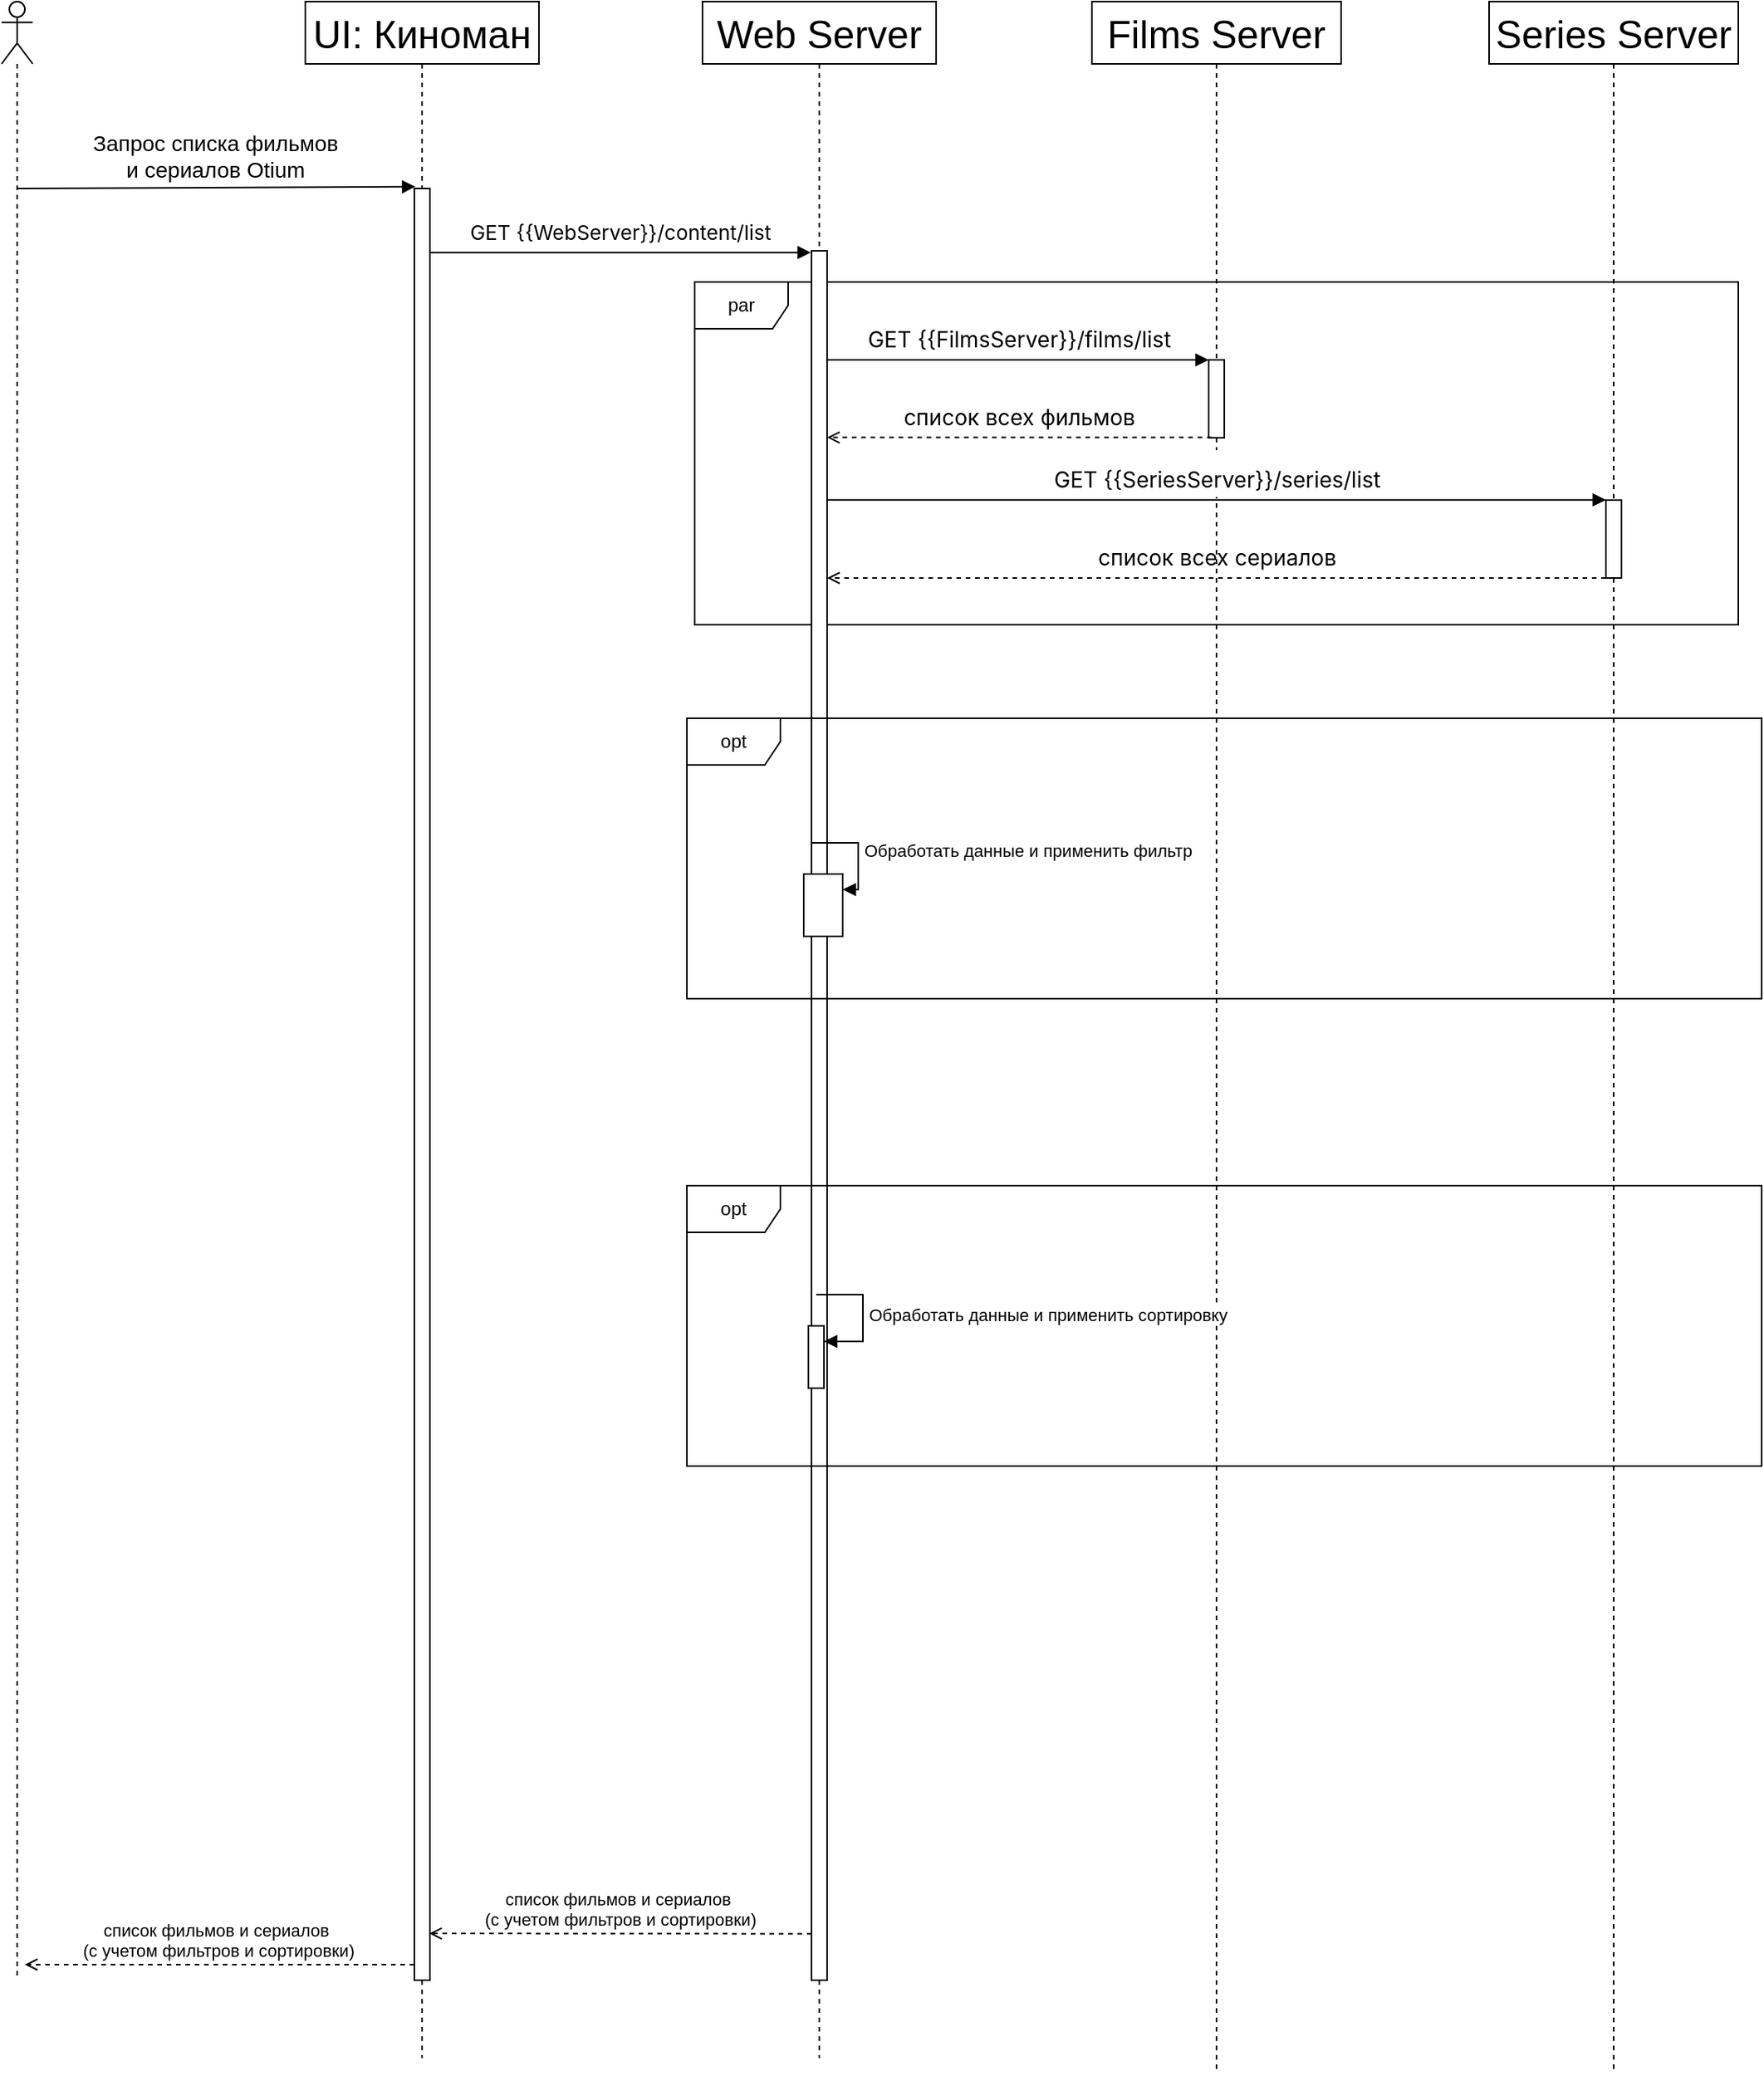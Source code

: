 <mxfile version="26.2.14">
  <diagram id="7ac91c9_CYBIp-0gwyT7" name="Страница 1">
    <mxGraphModel grid="1" page="1" gridSize="10" guides="1" tooltips="1" connect="1" arrows="1" fold="1" pageScale="1" pageWidth="827" pageHeight="1169" math="0" shadow="0">
      <root>
        <mxCell id="0" />
        <mxCell id="1" parent="0" />
        <mxCell id="g7hA280cSHpAfKu-B-t--48" value="par" style="shape=umlFrame;whiteSpace=wrap;html=1;" vertex="1" parent="1">
          <mxGeometry x="485" y="5040" width="670" height="220" as="geometry" />
        </mxCell>
        <mxCell id="g7hA280cSHpAfKu-B-t--3" value="" style="shape=umlLifeline;participant=umlActor;perimeter=lifelinePerimeter;whiteSpace=wrap;html=1;container=1;collapsible=0;recursiveResize=0;verticalAlign=top;spacingTop=36;outlineConnect=0;fontSize=25;" vertex="1" parent="1">
          <mxGeometry x="40" y="4860" width="20" height="1270" as="geometry" />
        </mxCell>
        <mxCell id="g7hA280cSHpAfKu-B-t--4" value="Запрос списка фильмов &lt;br&gt;и сериалов Otium" style="html=1;verticalAlign=bottom;startArrow=none;startFill=0;endArrow=block;startSize=8;rounded=1;fontSize=14;entryX=0.069;entryY=-0.001;entryDx=0;entryDy=0;entryPerimeter=0;" edge="1" parent="g7hA280cSHpAfKu-B-t--3" target="g7hA280cSHpAfKu-B-t--19">
          <mxGeometry x="-0.001" width="60" relative="1" as="geometry">
            <mxPoint x="10" y="120" as="sourcePoint" />
            <mxPoint x="70" y="120" as="targetPoint" />
            <mxPoint as="offset" />
          </mxGeometry>
        </mxCell>
        <mxCell id="g7hA280cSHpAfKu-B-t--9" value="Series Server" style="shape=umlLifeline;perimeter=lifelinePerimeter;whiteSpace=wrap;html=1;container=1;collapsible=0;recursiveResize=0;outlineConnect=0;fontSize=25;" vertex="1" parent="1">
          <mxGeometry x="995" y="4860" width="160" height="1330" as="geometry" />
        </mxCell>
        <mxCell id="8ls1gTeXbY_8odH4ZYZD-5" value="" style="html=1;points=[];perimeter=orthogonalPerimeter;fontFamily=Helvetica;fontSize=25;fontColor=default;align=center;strokeColor=default;fillColor=default;" vertex="1" parent="g7hA280cSHpAfKu-B-t--9">
          <mxGeometry x="75" y="320" width="10" height="50" as="geometry" />
        </mxCell>
        <mxCell id="8ls1gTeXbY_8odH4ZYZD-6" value="&lt;div style=&quot;text-align: left;&quot;&gt;&lt;font face=&quot;Inter, system-ui, -apple-system, system-ui, Segoe UI, Roboto, Oxygen, Ubuntu, Cantarell, Fira Sans, Droid Sans, Helvetica, Arial, sans-serif&quot;&gt;&lt;span style=&quot;font-size: 14px;&quot;&gt;список всех сериалов&lt;/span&gt;&lt;/font&gt;&lt;/div&gt;" style="html=1;verticalAlign=bottom;startArrow=none;endArrow=open;startSize=8;rounded=1;fontSize=25;startFill=0;endFill=0;dashed=1;exitX=-0.05;exitY=0.205;exitDx=0;exitDy=0;exitPerimeter=0;" edge="1" parent="g7hA280cSHpAfKu-B-t--9" target="g7hA280cSHpAfKu-B-t--6">
          <mxGeometry x="-0.001" relative="1" as="geometry">
            <mxPoint x="75" y="370" as="sourcePoint" />
            <mxPoint x="-170" y="370" as="targetPoint" />
            <mxPoint as="offset" />
          </mxGeometry>
        </mxCell>
        <mxCell id="g7hA280cSHpAfKu-B-t--13" value="&lt;span style=&quot;background-color: rgb(255, 255, 255); font-size: 13px;&quot;&gt;&lt;font style=&quot;font-size: 13px;&quot;&gt;&lt;span style=&quot;font-family: Inter, system-ui, -apple-system, &amp;quot;system-ui&amp;quot;, &amp;quot;Segoe UI&amp;quot;, Roboto, Oxygen, Ubuntu, Cantarell, &amp;quot;Fira Sans&amp;quot;, &amp;quot;Droid Sans&amp;quot;, Helvetica, Arial, sans-serif; text-align: left;&quot; data-testid=&quot;resolvedVariable&quot; spellcheck=&quot;false&quot; class=&quot;resolvedVariable&quot;&gt;GET {{WebServer}}&lt;/span&gt;&lt;span style=&quot;font-family: Inter, system-ui, -apple-system, &amp;quot;system-ui&amp;quot;, &amp;quot;Segoe UI&amp;quot;, Roboto, Oxygen, Ubuntu, Cantarell, &amp;quot;Fira Sans&amp;quot;, &amp;quot;Droid Sans&amp;quot;, Helvetica, Arial, sans-serif; text-align: left;&quot; data-testid=&quot;resolvedVariable&quot; spellcheck=&quot;false&quot; class=&quot;resolvedVariable&quot;&gt;/&lt;/span&gt;&lt;/font&gt;&lt;span style=&quot;font-family: Inter, system-ui, -apple-system, &amp;quot;system-ui&amp;quot;, &amp;quot;Segoe UI&amp;quot;, Roboto, Oxygen, Ubuntu, Cantarell, &amp;quot;Fira Sans&amp;quot;, &amp;quot;Droid Sans&amp;quot;, Helvetica, Arial, sans-serif; text-align: left;&quot; data-offset-key=&quot;a3p1t-1-0&quot;&gt;&lt;span style=&quot;&quot; data-text=&quot;true&quot;&gt;content/list&lt;/span&gt;&lt;/span&gt;&lt;/span&gt;" style="html=1;verticalAlign=bottom;startArrow=none;endArrow=block;startSize=8;rounded=1;fontSize=25;entryX=-0.044;entryY=0.001;entryDx=0;entryDy=0;entryPerimeter=0;startFill=0;" edge="1" parent="1" source="g7hA280cSHpAfKu-B-t--19" target="g7hA280cSHpAfKu-B-t--6">
          <mxGeometry x="-0.001" relative="1" as="geometry">
            <mxPoint x="245" y="4940" as="sourcePoint" />
            <mxPoint as="offset" />
          </mxGeometry>
        </mxCell>
        <mxCell id="g7hA280cSHpAfKu-B-t--18" value="UI: Киноман" style="shape=umlLifeline;perimeter=lifelinePerimeter;whiteSpace=wrap;html=1;container=1;collapsible=0;recursiveResize=0;outlineConnect=0;fontSize=25;" vertex="1" parent="1">
          <mxGeometry x="235" y="4860" width="150" height="1320" as="geometry" />
        </mxCell>
        <mxCell id="g7hA280cSHpAfKu-B-t--19" value="" style="html=1;points=[];perimeter=orthogonalPerimeter;fontFamily=Helvetica;fontSize=25;fontColor=default;align=center;strokeColor=default;fillColor=default;" vertex="1" parent="g7hA280cSHpAfKu-B-t--18">
          <mxGeometry x="70" y="120" width="10" height="1150" as="geometry" />
        </mxCell>
        <mxCell id="g7hA280cSHpAfKu-B-t--42" value="Films Server" style="shape=umlLifeline;perimeter=lifelinePerimeter;whiteSpace=wrap;html=1;container=1;collapsible=0;recursiveResize=0;outlineConnect=0;fontSize=25;" vertex="1" parent="1">
          <mxGeometry x="740" y="4860" width="160" height="1330" as="geometry" />
        </mxCell>
        <mxCell id="8ls1gTeXbY_8odH4ZYZD-2" value="" style="html=1;points=[];perimeter=orthogonalPerimeter;fontFamily=Helvetica;fontSize=25;fontColor=default;align=center;strokeColor=default;fillColor=default;" vertex="1" parent="g7hA280cSHpAfKu-B-t--42">
          <mxGeometry x="75" y="230" width="10" height="50" as="geometry" />
        </mxCell>
        <mxCell id="8ls1gTeXbY_8odH4ZYZD-1" value="&lt;span style=&quot;background-color: rgb(255, 255, 255); font-size: 14px;&quot;&gt;&lt;font style=&quot;font-size: 14px;&quot;&gt;&lt;span style=&quot;font-family: Inter, system-ui, -apple-system, &amp;quot;system-ui&amp;quot;, &amp;quot;Segoe UI&amp;quot;, Roboto, Oxygen, Ubuntu, Cantarell, &amp;quot;Fira Sans&amp;quot;, &amp;quot;Droid Sans&amp;quot;, Helvetica, Arial, sans-serif; text-align: left;&quot; data-testid=&quot;resolvedVariable&quot; spellcheck=&quot;false&quot; class=&quot;resolvedVariable&quot;&gt;GET {{FilmsServer}}&lt;/span&gt;&lt;span style=&quot;font-family: Inter, system-ui, -apple-system, &amp;quot;system-ui&amp;quot;, &amp;quot;Segoe UI&amp;quot;, Roboto, Oxygen, Ubuntu, Cantarell, &amp;quot;Fira Sans&amp;quot;, &amp;quot;Droid Sans&amp;quot;, Helvetica, Arial, sans-serif; text-align: left;&quot; data-testid=&quot;resolvedVariable&quot; spellcheck=&quot;false&quot; class=&quot;resolvedVariable&quot;&gt;/films&lt;/span&gt;&lt;/font&gt;&lt;span style=&quot;font-family: Inter, system-ui, -apple-system, &amp;quot;system-ui&amp;quot;, &amp;quot;Segoe UI&amp;quot;, Roboto, Oxygen, Ubuntu, Cantarell, &amp;quot;Fira Sans&amp;quot;, &amp;quot;Droid Sans&amp;quot;, Helvetica, Arial, sans-serif; text-align: left;&quot; data-offset-key=&quot;a3p1t-1-0&quot;&gt;&lt;span style=&quot;&quot; data-text=&quot;true&quot;&gt;/list&lt;/span&gt;&lt;/span&gt;&lt;/span&gt;" style="html=1;verticalAlign=bottom;startArrow=none;endArrow=block;startSize=8;rounded=1;fontSize=25;entryX=-0.044;entryY=0.001;entryDx=0;entryDy=0;entryPerimeter=0;startFill=0;" edge="1" parent="g7hA280cSHpAfKu-B-t--42">
          <mxGeometry x="-0.001" relative="1" as="geometry">
            <mxPoint x="-170" y="230" as="sourcePoint" />
            <mxPoint x="75" y="230" as="targetPoint" />
            <mxPoint as="offset" />
          </mxGeometry>
        </mxCell>
        <mxCell id="8ls1gTeXbY_8odH4ZYZD-4" value="&lt;span style=&quot;background-color: rgb(255, 255, 255); font-size: 14px;&quot;&gt;&lt;font style=&quot;font-size: 14px;&quot;&gt;&lt;span style=&quot;font-family: Inter, system-ui, -apple-system, &amp;quot;system-ui&amp;quot;, &amp;quot;Segoe UI&amp;quot;, Roboto, Oxygen, Ubuntu, Cantarell, &amp;quot;Fira Sans&amp;quot;, &amp;quot;Droid Sans&amp;quot;, Helvetica, Arial, sans-serif; text-align: left;&quot; data-testid=&quot;resolvedVariable&quot; spellcheck=&quot;false&quot; class=&quot;resolvedVariable&quot;&gt;GET {{SeriesServer}}&lt;/span&gt;&lt;span style=&quot;font-family: Inter, system-ui, -apple-system, &amp;quot;system-ui&amp;quot;, &amp;quot;Segoe UI&amp;quot;, Roboto, Oxygen, Ubuntu, Cantarell, &amp;quot;Fira Sans&amp;quot;, &amp;quot;Droid Sans&amp;quot;, Helvetica, Arial, sans-serif; text-align: left;&quot; data-testid=&quot;resolvedVariable&quot; spellcheck=&quot;false&quot; class=&quot;resolvedVariable&quot;&gt;/series&lt;/span&gt;&lt;/font&gt;&lt;span style=&quot;font-family: Inter, system-ui, -apple-system, &amp;quot;system-ui&amp;quot;, &amp;quot;Segoe UI&amp;quot;, Roboto, Oxygen, Ubuntu, Cantarell, &amp;quot;Fira Sans&amp;quot;, &amp;quot;Droid Sans&amp;quot;, Helvetica, Arial, sans-serif; text-align: left;&quot; data-offset-key=&quot;a3p1t-1-0&quot;&gt;&lt;span style=&quot;&quot; data-text=&quot;true&quot;&gt;/list&lt;/span&gt;&lt;/span&gt;&lt;/span&gt;" style="html=1;verticalAlign=bottom;startArrow=none;endArrow=block;startSize=8;rounded=1;fontSize=25;entryX=-0.044;entryY=0.001;entryDx=0;entryDy=0;entryPerimeter=0;startFill=0;" edge="1" parent="g7hA280cSHpAfKu-B-t--42" source="g7hA280cSHpAfKu-B-t--6">
          <mxGeometry x="-0.001" relative="1" as="geometry">
            <mxPoint x="85" y="319.87" as="sourcePoint" />
            <mxPoint x="330" y="319.87" as="targetPoint" />
            <mxPoint as="offset" />
          </mxGeometry>
        </mxCell>
        <mxCell id="8ls1gTeXbY_8odH4ZYZD-3" value="&lt;div style=&quot;text-align: left;&quot;&gt;&lt;font face=&quot;Inter, system-ui, -apple-system, system-ui, Segoe UI, Roboto, Oxygen, Ubuntu, Cantarell, Fira Sans, Droid Sans, Helvetica, Arial, sans-serif&quot;&gt;&lt;span style=&quot;font-size: 14px;&quot;&gt;список всех фильмов&lt;/span&gt;&lt;/font&gt;&lt;/div&gt;" style="html=1;verticalAlign=bottom;startArrow=none;endArrow=open;startSize=8;rounded=1;fontSize=25;startFill=0;endFill=0;dashed=1;exitX=0.186;exitY=0.996;exitDx=0;exitDy=0;exitPerimeter=0;" edge="1" parent="1" source="8ls1gTeXbY_8odH4ZYZD-2" target="g7hA280cSHpAfKu-B-t--6">
          <mxGeometry x="-0.001" relative="1" as="geometry">
            <mxPoint x="800" y="5140" as="sourcePoint" />
            <mxPoint x="640" y="5140" as="targetPoint" />
            <mxPoint as="offset" />
          </mxGeometry>
        </mxCell>
        <mxCell id="g7hA280cSHpAfKu-B-t--5" value="Web Server" style="shape=umlLifeline;perimeter=lifelinePerimeter;whiteSpace=wrap;html=1;container=1;collapsible=0;recursiveResize=0;outlineConnect=0;fontSize=25;" vertex="1" parent="1">
          <mxGeometry x="490" y="4860" width="150" height="1320" as="geometry" />
        </mxCell>
        <mxCell id="g7hA280cSHpAfKu-B-t--6" value="" style="html=1;points=[];perimeter=orthogonalPerimeter;fontFamily=Helvetica;fontSize=25;fontColor=default;align=center;strokeColor=default;fillColor=default;" vertex="1" parent="g7hA280cSHpAfKu-B-t--5">
          <mxGeometry x="70" y="160" width="10" height="1110" as="geometry" />
        </mxCell>
        <mxCell id="lJW_Y_kget825wsgnRD6-2" value="" style="html=1;points=[[0,0,0,0,5],[0,1,0,0,-5],[1,0,0,0,5],[1,1,0,0,-5]];perimeter=orthogonalPerimeter;outlineConnect=0;targetShapes=umlLifeline;portConstraint=eastwest;newEdgeStyle={&quot;curved&quot;:0,&quot;rounded&quot;:0};" vertex="1" parent="g7hA280cSHpAfKu-B-t--5">
          <mxGeometry x="65" y="560" width="25" height="40" as="geometry" />
        </mxCell>
        <mxCell id="lJW_Y_kget825wsgnRD6-3" value="Обработать данные и применить фильтр" style="html=1;align=left;spacingLeft=2;endArrow=block;rounded=0;edgeStyle=orthogonalEdgeStyle;curved=0;rounded=0;" edge="1" parent="g7hA280cSHpAfKu-B-t--5" target="lJW_Y_kget825wsgnRD6-2">
          <mxGeometry relative="1" as="geometry">
            <mxPoint x="70" y="540" as="sourcePoint" />
            <Array as="points">
              <mxPoint x="100" y="570" />
            </Array>
          </mxGeometry>
        </mxCell>
        <mxCell id="wZ0tFyy9MiUsRoewLXh6-7" value="opt" style="shape=umlFrame;whiteSpace=wrap;html=1;" vertex="1" parent="g7hA280cSHpAfKu-B-t--5">
          <mxGeometry x="-10" y="460" width="690" height="180" as="geometry" />
        </mxCell>
        <mxCell id="lJW_Y_kget825wsgnRD6-5" value="" style="html=1;points=[[0,0,0,0,5],[0,1,0,0,-5],[1,0,0,0,5],[1,1,0,0,-5]];perimeter=orthogonalPerimeter;outlineConnect=0;targetShapes=umlLifeline;portConstraint=eastwest;newEdgeStyle={&quot;curved&quot;:0,&quot;rounded&quot;:0};" vertex="1" parent="g7hA280cSHpAfKu-B-t--5">
          <mxGeometry x="68" y="850" width="10" height="40" as="geometry" />
        </mxCell>
        <mxCell id="lJW_Y_kget825wsgnRD6-6" value="Обработать данные и применить сортировку" style="html=1;align=left;spacingLeft=2;endArrow=block;rounded=0;edgeStyle=orthogonalEdgeStyle;curved=0;rounded=0;" edge="1" parent="g7hA280cSHpAfKu-B-t--5" target="lJW_Y_kget825wsgnRD6-5">
          <mxGeometry relative="1" as="geometry">
            <mxPoint x="73" y="830" as="sourcePoint" />
            <Array as="points">
              <mxPoint x="103" y="860" />
            </Array>
          </mxGeometry>
        </mxCell>
        <mxCell id="8ls1gTeXbY_8odH4ZYZD-9" value="список фильмов и сериалов &#xa;(с учетом фильтров и сортировки)" style="html=1;verticalAlign=bottom;startArrow=none;endArrow=open;startSize=8;rounded=1;startFill=0;endFill=0;dashed=1;entryX=1;entryY=0.497;entryDx=0;entryDy=0;entryPerimeter=0;exitX=0.045;exitY=0.476;exitDx=0;exitDy=0;exitPerimeter=0;" edge="1" parent="1">
          <mxGeometry x="0.003" relative="1" as="geometry">
            <mxPoint x="560.0" y="6100.24" as="sourcePoint" />
            <mxPoint x="314.55" y="6100.0" as="targetPoint" />
            <mxPoint as="offset" />
          </mxGeometry>
        </mxCell>
        <mxCell id="8ls1gTeXbY_8odH4ZYZD-10" value="список фильмов и сериалов &#xa;(с учетом фильтров и сортировки)" style="html=1;verticalAlign=bottom;startArrow=none;endArrow=open;startSize=8;rounded=1;startFill=0;endFill=0;dashed=1;entryX=1.017;entryY=0.307;entryDx=0;entryDy=0;entryPerimeter=0;" edge="1" parent="1">
          <mxGeometry x="0.006" relative="1" as="geometry">
            <mxPoint x="305" y="6120" as="sourcePoint" />
            <mxPoint x="55" y="6120" as="targetPoint" />
            <mxPoint as="offset" />
          </mxGeometry>
        </mxCell>
        <mxCell id="lJW_Y_kget825wsgnRD6-7" value="opt" style="shape=umlFrame;whiteSpace=wrap;html=1;" vertex="1" parent="1">
          <mxGeometry x="480" y="5620" width="690" height="180" as="geometry" />
        </mxCell>
      </root>
    </mxGraphModel>
  </diagram>
</mxfile>
